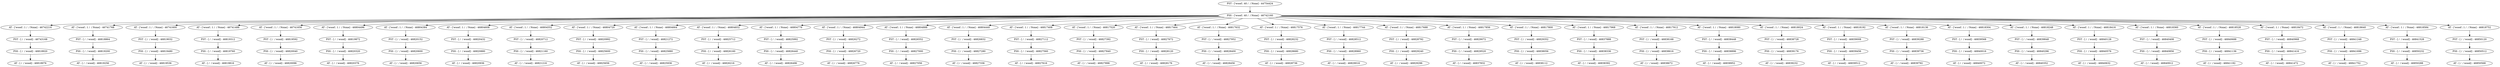 digraph Tree {
	"PST - ['wood'; 40 /  / None] - 44754424" -> "PSS - ['wood'; 40 /  / None] - 46742160"
	"PSS - ['wood'; 40 /  / None] - 46742160" -> "AT - ['wood'; 1 /  / None] - 46742216"
	"PSS - ['wood'; 40 /  / None] - 46742160" -> "AT - ['wood'; 1 /  / None] - 46741768"
	"PSS - ['wood'; 40 /  / None] - 46742160" -> "AT - ['wood'; 1 /  / None] - 46741600"
	"PSS - ['wood'; 40 /  / None] - 46742160" -> "AT - ['wood'; 1 /  / None] - 46741488"
	"PSS - ['wood'; 40 /  / None] - 46742160" -> "AT - ['wood'; 1 /  / None] - 46741656"
	"PSS - ['wood'; 40 /  / None] - 46742160" -> "AT - ['wood'; 1 /  / None] - 46804496"
	"PSS - ['wood'; 40 /  / None] - 46742160" -> "AT - ['wood'; 1 /  / None] - 46804384"
	"PSS - ['wood'; 40 /  / None] - 46742160" -> "AT - ['wood'; 1 /  / None] - 46804608"
	"PSS - ['wood'; 40 /  / None] - 46742160" -> "AT - ['wood'; 1 /  / None] - 46804552"
	"PSS - ['wood'; 40 /  / None] - 46742160" -> "AT - ['wood'; 1 /  / None] - 46804720"
	"PSS - ['wood'; 40 /  / None] - 46742160" -> "AT - ['wood'; 1 /  / None] - 46804664"
	"PSS - ['wood'; 40 /  / None] - 46742160" -> "AT - ['wood'; 1 /  / None] - 46804832"
	"PSS - ['wood'; 40 /  / None] - 46742160" -> "AT - ['wood'; 1 /  / None] - 46804776"
	"PSS - ['wood'; 40 /  / None] - 46742160" -> "AT - ['wood'; 1 /  / None] - 46804944"
	"PSS - ['wood'; 40 /  / None] - 46742160" -> "AT - ['wood'; 1 /  / None] - 46804888"
	"PSS - ['wood'; 40 /  / None] - 46742160" -> "AT - ['wood'; 1 /  / None] - 46804440"
	"PSS - ['wood'; 40 /  / None] - 46742160" -> "AT - ['wood'; 1 /  / None] - 46817408"
	"PSS - ['wood'; 40 /  / None] - 46742160" -> "AT - ['wood'; 1 /  / None] - 46817520"
	"PSS - ['wood'; 40 /  / None] - 46742160" -> "AT - ['wood'; 1 /  / None] - 46817464"
	"PSS - ['wood'; 40 /  / None] - 46742160" -> "AT - ['wood'; 1 /  / None] - 46817632"
	"PSS - ['wood'; 40 /  / None] - 46742160" -> "AT - ['wood'; 1 /  / None] - 46817576"
	"PSS - ['wood'; 40 /  / None] - 46742160" -> "AT - ['wood'; 1 /  / None] - 46817744"
	"PSS - ['wood'; 40 /  / None] - 46742160" -> "AT - ['wood'; 1 /  / None] - 46817688"
	"PSS - ['wood'; 40 /  / None] - 46742160" -> "AT - ['wood'; 1 /  / None] - 46817856"
	"PSS - ['wood'; 40 /  / None] - 46742160" -> "AT - ['wood'; 1 /  / None] - 46817800"
	"PSS - ['wood'; 40 /  / None] - 46742160" -> "AT - ['wood'; 1 /  / None] - 46817968"
	"PSS - ['wood'; 40 /  / None] - 46742160" -> "AT - ['wood'; 1 /  / None] - 46817912"
	"PSS - ['wood'; 40 /  / None] - 46742160" -> "AT - ['wood'; 1 /  / None] - 46818080"
	"PSS - ['wood'; 40 /  / None] - 46742160" -> "AT - ['wood'; 1 /  / None] - 46818024"
	"PSS - ['wood'; 40 /  / None] - 46742160" -> "AT - ['wood'; 1 /  / None] - 46818192"
	"PSS - ['wood'; 40 /  / None] - 46742160" -> "AT - ['wood'; 1 /  / None] - 46818136"
	"PSS - ['wood'; 40 /  / None] - 46742160" -> "AT - ['wood'; 1 /  / None] - 46818304"
	"PSS - ['wood'; 40 /  / None] - 46742160" -> "AT - ['wood'; 1 /  / None] - 46818248"
	"PSS - ['wood'; 40 /  / None] - 46742160" -> "AT - ['wood'; 1 /  / None] - 46818416"
	"PSS - ['wood'; 40 /  / None] - 46742160" -> "AT - ['wood'; 1 /  / None] - 46818360"
	"PSS - ['wood'; 40 /  / None] - 46742160" -> "AT - ['wood'; 1 /  / None] - 46818528"
	"PSS - ['wood'; 40 /  / None] - 46742160" -> "AT - ['wood'; 1 /  / None] - 46818472"
	"PSS - ['wood'; 40 /  / None] - 46742160" -> "AT - ['wood'; 1 /  / None] - 46818640"
	"PSS - ['wood'; 40 /  / None] - 46742160" -> "AT - ['wood'; 1 /  / None] - 46818584"
	"PSS - ['wood'; 40 /  / None] - 46742160" -> "AT - ['wood'; 1 /  / None] - 46818752"
	"AT - ['wood'; 1 /  / None] - 46742216" -> "PST - [ /  / wood] - 46743168"
	"AT - ['wood'; 1 /  / None] - 46741768" -> "PST - [ /  / wood] - 46818864"
	"AT - ['wood'; 1 /  / None] - 46741600" -> "PST - [ /  / wood] - 46819032"
	"AT - ['wood'; 1 /  / None] - 46741488" -> "PST - [ /  / wood] - 46819312"
	"AT - ['wood'; 1 /  / None] - 46741656" -> "PST - [ /  / wood] - 46819592"
	"AT - ['wood'; 1 /  / None] - 46804496" -> "PST - [ /  / wood] - 46819872"
	"AT - ['wood'; 1 /  / None] - 46804384" -> "PST - [ /  / wood] - 46820152"
	"AT - ['wood'; 1 /  / None] - 46804608" -> "PST - [ /  / wood] - 46820432"
	"AT - ['wood'; 1 /  / None] - 46804552" -> "PST - [ /  / wood] - 46820712"
	"AT - ['wood'; 1 /  / None] - 46804720" -> "PST - [ /  / wood] - 46820992"
	"AT - ['wood'; 1 /  / None] - 46804664" -> "PST - [ /  / wood] - 46821272"
	"AT - ['wood'; 1 /  / None] - 46804832" -> "PST - [ /  / wood] - 46825712"
	"AT - ['wood'; 1 /  / None] - 46804776" -> "PST - [ /  / wood] - 46825992"
	"AT - ['wood'; 1 /  / None] - 46804944" -> "PST - [ /  / wood] - 46826272"
	"AT - ['wood'; 1 /  / None] - 46804888" -> "PST - [ /  / wood] - 46826552"
	"AT - ['wood'; 1 /  / None] - 46804440" -> "PST - [ /  / wood] - 46826832"
	"AT - ['wood'; 1 /  / None] - 46817408" -> "PST - [ /  / wood] - 46827112"
	"AT - ['wood'; 1 /  / None] - 46817520" -> "PST - [ /  / wood] - 46827392"
	"AT - ['wood'; 1 /  / None] - 46817464" -> "PST - [ /  / wood] - 46827672"
	"AT - ['wood'; 1 /  / None] - 46817632" -> "PST - [ /  / wood] - 46827952"
	"AT - ['wood'; 1 /  / None] - 46817576" -> "PST - [ /  / wood] - 46828232"
	"AT - ['wood'; 1 /  / None] - 46817744" -> "PST - [ /  / wood] - 46828512"
	"AT - ['wood'; 1 /  / None] - 46817688" -> "PST - [ /  / wood] - 46828792"
	"AT - ['wood'; 1 /  / None] - 46817856" -> "PST - [ /  / wood] - 46829072"
	"AT - ['wood'; 1 /  / None] - 46817800" -> "PST - [ /  / wood] - 46829352"
	"AT - ['wood'; 1 /  / None] - 46817968" -> "PST - [ /  / wood] - 46837888"
	"AT - ['wood'; 1 /  / None] - 46817912" -> "PST - [ /  / wood] - 46838168"
	"AT - ['wood'; 1 /  / None] - 46818080" -> "PST - [ /  / wood] - 46838448"
	"AT - ['wood'; 1 /  / None] - 46818024" -> "PST - [ /  / wood] - 46838728"
	"AT - ['wood'; 1 /  / None] - 46818192" -> "PST - [ /  / wood] - 46839008"
	"AT - ['wood'; 1 /  / None] - 46818136" -> "PST - [ /  / wood] - 46839288"
	"AT - ['wood'; 1 /  / None] - 46818304" -> "PST - [ /  / wood] - 46839568"
	"AT - ['wood'; 1 /  / None] - 46818248" -> "PST - [ /  / wood] - 46839848"
	"AT - ['wood'; 1 /  / None] - 46818416" -> "PST - [ /  / wood] - 46840128"
	"AT - ['wood'; 1 /  / None] - 46818360" -> "PST - [ /  / wood] - 46840408"
	"AT - ['wood'; 1 /  / None] - 46818528" -> "PST - [ /  / wood] - 46840688"
	"AT - ['wood'; 1 /  / None] - 46818472" -> "PST - [ /  / wood] - 46840968"
	"AT - ['wood'; 1 /  / None] - 46818640" -> "PST - [ /  / wood] - 46841248"
	"AT - ['wood'; 1 /  / None] - 46818584" -> "PST - [ /  / wood] - 46841528"
	"AT - ['wood'; 1 /  / None] - 46818752" -> "PST - [ /  / wood] - 46850120"
	"PST - [ /  / wood] - 46743168" -> "PSS - [ /  / wood] - 46818920"
	"PST - [ /  / wood] - 46818864" -> "PSS - [ /  / wood] - 46819200"
	"PST - [ /  / wood] - 46819032" -> "PSS - [ /  / wood] - 46819480"
	"PST - [ /  / wood] - 46819312" -> "PSS - [ /  / wood] - 46819760"
	"PST - [ /  / wood] - 46819592" -> "PSS - [ /  / wood] - 46820040"
	"PST - [ /  / wood] - 46819872" -> "PSS - [ /  / wood] - 46820320"
	"PST - [ /  / wood] - 46820152" -> "PSS - [ /  / wood] - 46820600"
	"PST - [ /  / wood] - 46820432" -> "PSS - [ /  / wood] - 46820880"
	"PST - [ /  / wood] - 46820712" -> "PSS - [ /  / wood] - 46821160"
	"PST - [ /  / wood] - 46820992" -> "PSS - [ /  / wood] - 46825600"
	"PST - [ /  / wood] - 46821272" -> "PSS - [ /  / wood] - 46825880"
	"PST - [ /  / wood] - 46825712" -> "PSS - [ /  / wood] - 46826160"
	"PST - [ /  / wood] - 46825992" -> "PSS - [ /  / wood] - 46826440"
	"PST - [ /  / wood] - 46826272" -> "PSS - [ /  / wood] - 46826720"
	"PST - [ /  / wood] - 46826552" -> "PSS - [ /  / wood] - 46827000"
	"PST - [ /  / wood] - 46826832" -> "PSS - [ /  / wood] - 46827280"
	"PST - [ /  / wood] - 46827112" -> "PSS - [ /  / wood] - 46827560"
	"PST - [ /  / wood] - 46827392" -> "PSS - [ /  / wood] - 46827840"
	"PST - [ /  / wood] - 46827672" -> "PSS - [ /  / wood] - 46828120"
	"PST - [ /  / wood] - 46827952" -> "PSS - [ /  / wood] - 46828400"
	"PST - [ /  / wood] - 46828232" -> "PSS - [ /  / wood] - 46828680"
	"PST - [ /  / wood] - 46828512" -> "PSS - [ /  / wood] - 46828960"
	"PST - [ /  / wood] - 46828792" -> "PSS - [ /  / wood] - 46829240"
	"PST - [ /  / wood] - 46829072" -> "PSS - [ /  / wood] - 46829520"
	"PST - [ /  / wood] - 46829352" -> "PSS - [ /  / wood] - 46838056"
	"PST - [ /  / wood] - 46837888" -> "PSS - [ /  / wood] - 46838336"
	"PST - [ /  / wood] - 46838168" -> "PSS - [ /  / wood] - 46838616"
	"PST - [ /  / wood] - 46838448" -> "PSS - [ /  / wood] - 46838896"
	"PST - [ /  / wood] - 46838728" -> "PSS - [ /  / wood] - 46839176"
	"PST - [ /  / wood] - 46839008" -> "PSS - [ /  / wood] - 46839456"
	"PST - [ /  / wood] - 46839288" -> "PSS - [ /  / wood] - 46839736"
	"PST - [ /  / wood] - 46839568" -> "PSS - [ /  / wood] - 46840016"
	"PST - [ /  / wood] - 46839848" -> "PSS - [ /  / wood] - 46840296"
	"PST - [ /  / wood] - 46840128" -> "PSS - [ /  / wood] - 46840576"
	"PST - [ /  / wood] - 46840408" -> "PSS - [ /  / wood] - 46840856"
	"PST - [ /  / wood] - 46840688" -> "PSS - [ /  / wood] - 46841136"
	"PST - [ /  / wood] - 46840968" -> "PSS - [ /  / wood] - 46841416"
	"PST - [ /  / wood] - 46841248" -> "PSS - [ /  / wood] - 46841696"
	"PST - [ /  / wood] - 46841528" -> "PSS - [ /  / wood] - 46850232"
	"PST - [ /  / wood] - 46850120" -> "PSS - [ /  / wood] - 46850512"
	"PSS - [ /  / wood] - 46818920" -> "AT - [ /  / wood] - 46818976"
	"PSS - [ /  / wood] - 46819200" -> "AT - [ /  / wood] - 46819256"
	"PSS - [ /  / wood] - 46819480" -> "AT - [ /  / wood] - 46819536"
	"PSS - [ /  / wood] - 46819760" -> "AT - [ /  / wood] - 46819816"
	"PSS - [ /  / wood] - 46820040" -> "AT - [ /  / wood] - 46820096"
	"PSS - [ /  / wood] - 46820320" -> "AT - [ /  / wood] - 46820376"
	"PSS - [ /  / wood] - 46820600" -> "AT - [ /  / wood] - 46820656"
	"PSS - [ /  / wood] - 46820880" -> "AT - [ /  / wood] - 46820936"
	"PSS - [ /  / wood] - 46821160" -> "AT - [ /  / wood] - 46821216"
	"PSS - [ /  / wood] - 46825600" -> "AT - [ /  / wood] - 46825656"
	"PSS - [ /  / wood] - 46825880" -> "AT - [ /  / wood] - 46825936"
	"PSS - [ /  / wood] - 46826160" -> "AT - [ /  / wood] - 46826216"
	"PSS - [ /  / wood] - 46826440" -> "AT - [ /  / wood] - 46826496"
	"PSS - [ /  / wood] - 46826720" -> "AT - [ /  / wood] - 46826776"
	"PSS - [ /  / wood] - 46827000" -> "AT - [ /  / wood] - 46827056"
	"PSS - [ /  / wood] - 46827280" -> "AT - [ /  / wood] - 46827336"
	"PSS - [ /  / wood] - 46827560" -> "AT - [ /  / wood] - 46827616"
	"PSS - [ /  / wood] - 46827840" -> "AT - [ /  / wood] - 46827896"
	"PSS - [ /  / wood] - 46828120" -> "AT - [ /  / wood] - 46828176"
	"PSS - [ /  / wood] - 46828400" -> "AT - [ /  / wood] - 46828456"
	"PSS - [ /  / wood] - 46828680" -> "AT - [ /  / wood] - 46828736"
	"PSS - [ /  / wood] - 46828960" -> "AT - [ /  / wood] - 46829016"
	"PSS - [ /  / wood] - 46829240" -> "AT - [ /  / wood] - 46829296"
	"PSS - [ /  / wood] - 46829520" -> "AT - [ /  / wood] - 46837832"
	"PSS - [ /  / wood] - 46838056" -> "AT - [ /  / wood] - 46838112"
	"PSS - [ /  / wood] - 46838336" -> "AT - [ /  / wood] - 46838392"
	"PSS - [ /  / wood] - 46838616" -> "AT - [ /  / wood] - 46838672"
	"PSS - [ /  / wood] - 46838896" -> "AT - [ /  / wood] - 46838952"
	"PSS - [ /  / wood] - 46839176" -> "AT - [ /  / wood] - 46839232"
	"PSS - [ /  / wood] - 46839456" -> "AT - [ /  / wood] - 46839512"
	"PSS - [ /  / wood] - 46839736" -> "AT - [ /  / wood] - 46839792"
	"PSS - [ /  / wood] - 46840016" -> "AT - [ /  / wood] - 46840072"
	"PSS - [ /  / wood] - 46840296" -> "AT - [ /  / wood] - 46840352"
	"PSS - [ /  / wood] - 46840576" -> "AT - [ /  / wood] - 46840632"
	"PSS - [ /  / wood] - 46840856" -> "AT - [ /  / wood] - 46840912"
	"PSS - [ /  / wood] - 46841136" -> "AT - [ /  / wood] - 46841192"
	"PSS - [ /  / wood] - 46841416" -> "AT - [ /  / wood] - 46841472"
	"PSS - [ /  / wood] - 46841696" -> "AT - [ /  / wood] - 46841752"
	"PSS - [ /  / wood] - 46850232" -> "AT - [ /  / wood] - 46850288"
	"PSS - [ /  / wood] - 46850512" -> "AT - [ /  / wood] - 46850568"
}
